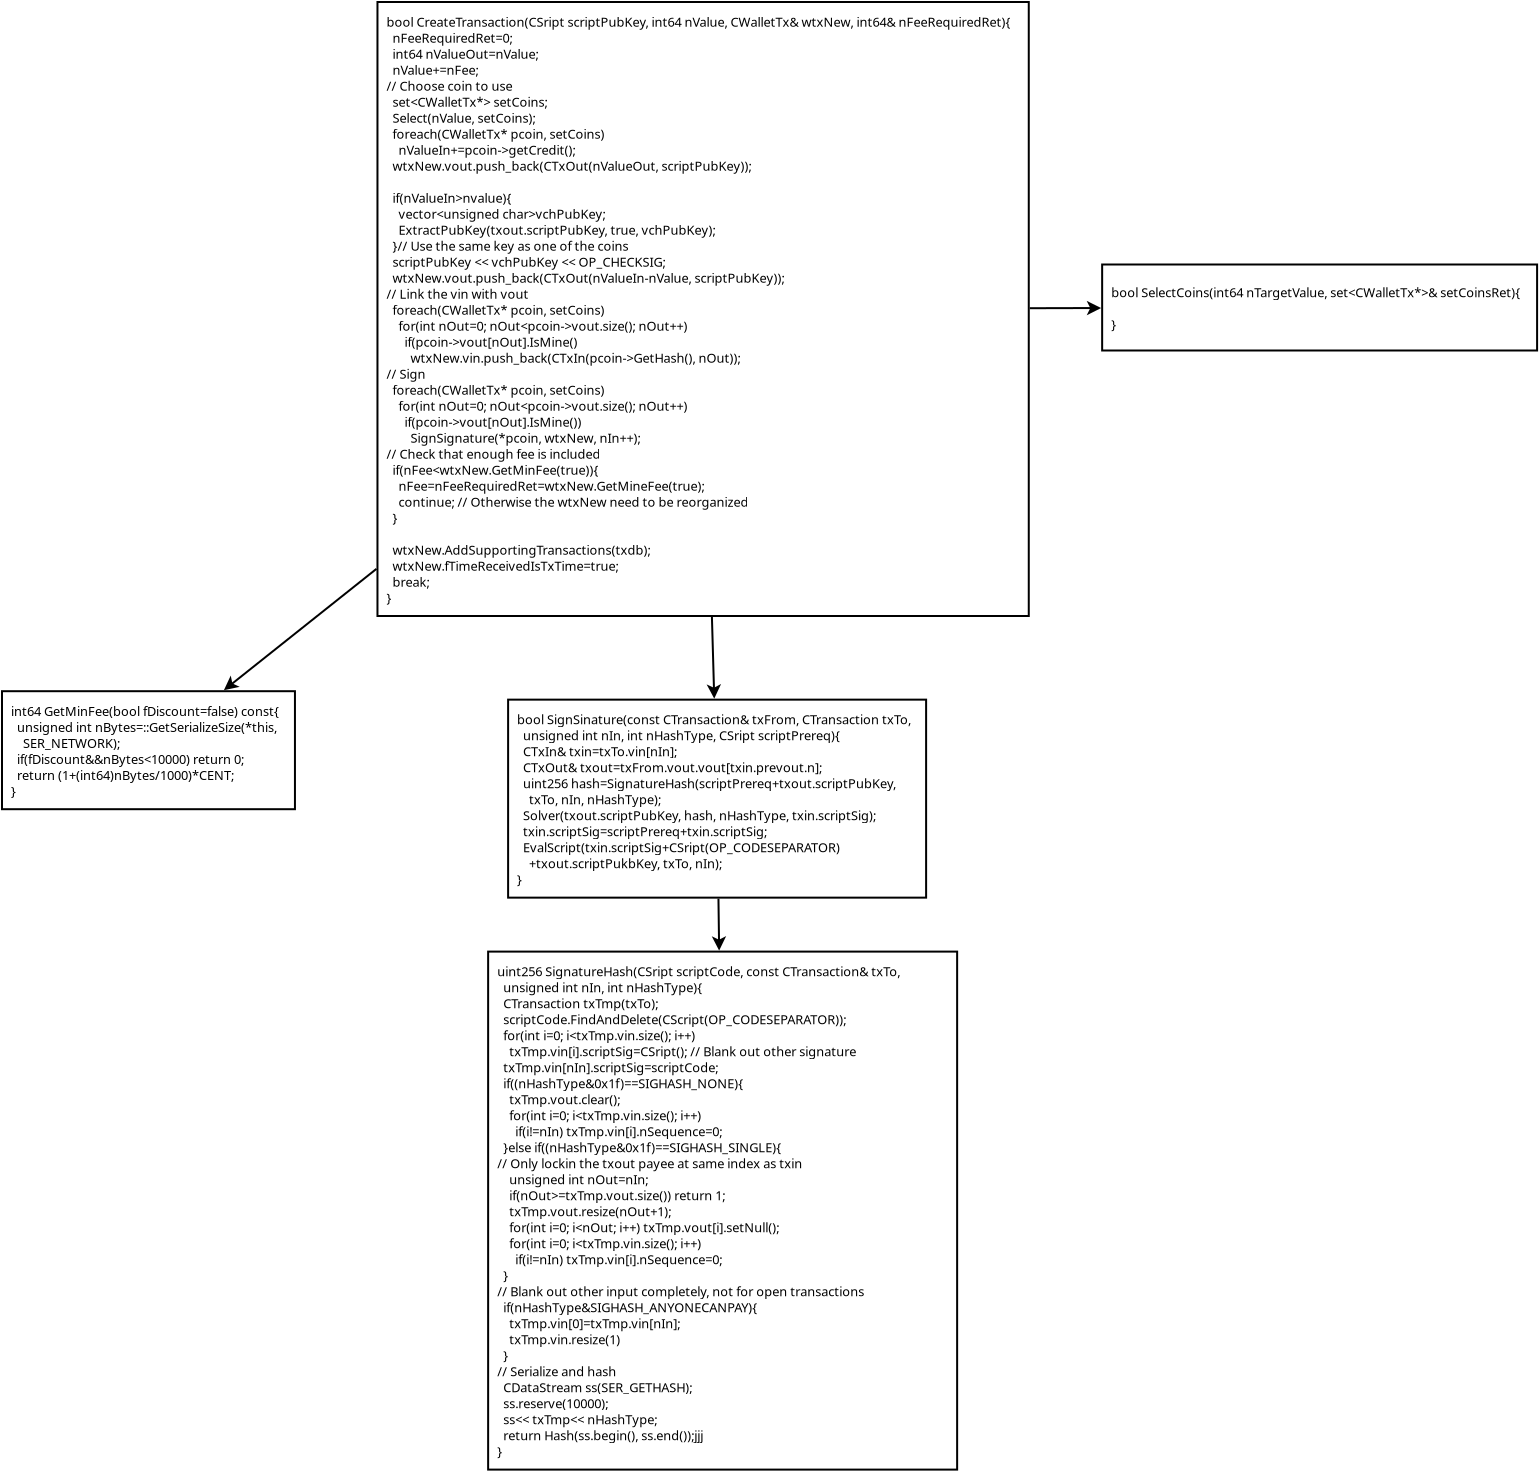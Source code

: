 <?xml version="1.0" encoding="UTF-8"?>
<dia:diagram xmlns:dia="http://www.lysator.liu.se/~alla/dia/">
  <dia:layer name="背景" visible="true" active="true">
    <dia:object type="Flowchart - Box" version="0" id="O0">
      <dia:attribute name="obj_pos">
        <dia:point val="3.101,-1.16"/>
      </dia:attribute>
      <dia:attribute name="obj_bb">
        <dia:rectangle val="3.051,-1.21;34.719,29.59"/>
      </dia:attribute>
      <dia:attribute name="elem_corner">
        <dia:point val="3.101,-1.16"/>
      </dia:attribute>
      <dia:attribute name="elem_width">
        <dia:real val="31.568"/>
      </dia:attribute>
      <dia:attribute name="elem_height">
        <dia:real val="30.7"/>
      </dia:attribute>
      <dia:attribute name="border_width">
        <dia:real val="0.1"/>
      </dia:attribute>
      <dia:attribute name="show_background">
        <dia:boolean val="true"/>
      </dia:attribute>
      <dia:attribute name="padding">
        <dia:real val="0.5"/>
      </dia:attribute>
      <dia:attribute name="text">
        <dia:composite type="text">
          <dia:attribute name="string">
            <dia:string>#bool CreateTransaction(CSript scriptPubKey, int64 nValue, CWalletTx&amp; wtxNew, int64&amp; nFeeRequiredRet){
  nFeeRequiredRet=0;
  int64 nValueOut=nValue;
  nValue+=nFee;
// Choose coin to use
  set&lt;CWalletTx*&gt; setCoins;
  Select(nValue, setCoins);
  foreach(CWalletTx* pcoin, setCoins) 
    nValueIn+=pcoin-&gt;getCredit();
  wtxNew.vout.push_back(CTxOut(nValueOut, scriptPubKey));

  if(nValueIn&gt;nvalue){
    vector&lt;unsigned char&gt;vchPubKey;
    ExtractPubKey(txout.scriptPubKey, true, vchPubKey);
  }// Use the same key as one of the coins
  scriptPubKey &lt;&lt; vchPubKey &lt;&lt; OP_CHECKSIG;
  wtxNew.vout.push_back(CTxOut(nValueIn-nValue, scriptPubKey));
// Link the vin with vout
  foreach(CWalletTx* pcoin, setCoins)
    for(int nOut=0; nOut&lt;pcoin-&gt;vout.size(); nOut++)
      if(pcoin-&gt;vout[nOut].IsMine()
        wtxNew.vin.push_back(CTxIn(pcoin-&gt;GetHash(), nOut));
// Sign
  foreach(CWalletTx* pcoin, setCoins)
    for(int nOut=0; nOut&lt;pcoin-&gt;vout.size(); nOut++)
      if(pcoin-&gt;vout[nOut].IsMine())
        SignSignature(*pcoin, wtxNew, nIn++);
// Check that enough fee is included
  if(nFee&lt;wtxNew.GetMinFee(true)){
    nFee=nFeeRequiredRet=wtxNew.GetMineFee(true);
    continue; // Otherwise the wtxNew need to be reorganized
  }
  
  wtxNew.AddSupportingTransactions(txdb);
  wtxNew.fTimeReceivedIsTxTime=true;
  break;
}#</dia:string>
          </dia:attribute>
          <dia:attribute name="font">
            <dia:font family="sans" style="0" name="Helvetica"/>
          </dia:attribute>
          <dia:attribute name="height">
            <dia:real val="0.8"/>
          </dia:attribute>
          <dia:attribute name="pos">
            <dia:point val="3.551,0.03"/>
          </dia:attribute>
          <dia:attribute name="color">
            <dia:color val="#000000"/>
          </dia:attribute>
          <dia:attribute name="alignment">
            <dia:enum val="0"/>
          </dia:attribute>
        </dia:composite>
      </dia:attribute>
    </dia:object>
    <dia:object type="Flowchart - Box" version="0" id="O1">
      <dia:attribute name="obj_pos">
        <dia:point val="39.118,11.965"/>
      </dia:attribute>
      <dia:attribute name="obj_bb">
        <dia:rectangle val="39.068,11.915;60.353,16.315"/>
      </dia:attribute>
      <dia:attribute name="elem_corner">
        <dia:point val="39.118,11.965"/>
      </dia:attribute>
      <dia:attribute name="elem_width">
        <dia:real val="21.185"/>
      </dia:attribute>
      <dia:attribute name="elem_height">
        <dia:real val="4.3"/>
      </dia:attribute>
      <dia:attribute name="border_width">
        <dia:real val="0.1"/>
      </dia:attribute>
      <dia:attribute name="show_background">
        <dia:boolean val="true"/>
      </dia:attribute>
      <dia:attribute name="padding">
        <dia:real val="0.5"/>
      </dia:attribute>
      <dia:attribute name="text">
        <dia:composite type="text">
          <dia:attribute name="string">
            <dia:string>#bool SelectCoins(int64 nTargetValue, set&lt;CWalletTx*&gt;&amp; setCoinsRet){

}#</dia:string>
          </dia:attribute>
          <dia:attribute name="font">
            <dia:font family="sans" style="0" name="Helvetica"/>
          </dia:attribute>
          <dia:attribute name="height">
            <dia:real val="0.8"/>
          </dia:attribute>
          <dia:attribute name="pos">
            <dia:point val="39.568,13.555"/>
          </dia:attribute>
          <dia:attribute name="color">
            <dia:color val="#000000"/>
          </dia:attribute>
          <dia:attribute name="alignment">
            <dia:enum val="0"/>
          </dia:attribute>
        </dia:composite>
      </dia:attribute>
    </dia:object>
    <dia:object type="Flowchart - Box" version="0" id="O2">
      <dia:attribute name="obj_pos">
        <dia:point val="-16.012,33.3"/>
      </dia:attribute>
      <dia:attribute name="obj_bb">
        <dia:rectangle val="-16.062,33.25;-1.632,39.25"/>
      </dia:attribute>
      <dia:attribute name="elem_corner">
        <dia:point val="-16.012,33.3"/>
      </dia:attribute>
      <dia:attribute name="elem_width">
        <dia:real val="14.33"/>
      </dia:attribute>
      <dia:attribute name="elem_height">
        <dia:real val="5.9"/>
      </dia:attribute>
      <dia:attribute name="border_width">
        <dia:real val="0.1"/>
      </dia:attribute>
      <dia:attribute name="show_background">
        <dia:boolean val="true"/>
      </dia:attribute>
      <dia:attribute name="padding">
        <dia:real val="0.5"/>
      </dia:attribute>
      <dia:attribute name="text">
        <dia:composite type="text">
          <dia:attribute name="string">
            <dia:string>#int64 GetMinFee(bool fDiscount=false) const{
  unsigned int nBytes=::GetSerializeSize(*this,
    SER_NETWORK);
  if(fDiscount&amp;&amp;nBytes&lt;10000) return 0;
  return (1+(int64)nBytes/1000)*CENT;
}#</dia:string>
          </dia:attribute>
          <dia:attribute name="font">
            <dia:font family="sans" style="0" name="Helvetica"/>
          </dia:attribute>
          <dia:attribute name="height">
            <dia:real val="0.8"/>
          </dia:attribute>
          <dia:attribute name="pos">
            <dia:point val="-15.562,34.49"/>
          </dia:attribute>
          <dia:attribute name="color">
            <dia:color val="#000000"/>
          </dia:attribute>
          <dia:attribute name="alignment">
            <dia:enum val="0"/>
          </dia:attribute>
        </dia:composite>
      </dia:attribute>
    </dia:object>
    <dia:object type="Flowchart - Box" version="0" id="O3">
      <dia:attribute name="obj_pos">
        <dia:point val="9.491,33.722"/>
      </dia:attribute>
      <dia:attribute name="obj_bb">
        <dia:rectangle val="9.441,33.672;29.729,43.672"/>
      </dia:attribute>
      <dia:attribute name="elem_corner">
        <dia:point val="9.491,33.722"/>
      </dia:attribute>
      <dia:attribute name="elem_width">
        <dia:real val="20.188"/>
      </dia:attribute>
      <dia:attribute name="elem_height">
        <dia:real val="9.9"/>
      </dia:attribute>
      <dia:attribute name="border_width">
        <dia:real val="0.1"/>
      </dia:attribute>
      <dia:attribute name="show_background">
        <dia:boolean val="true"/>
      </dia:attribute>
      <dia:attribute name="padding">
        <dia:real val="0.5"/>
      </dia:attribute>
      <dia:attribute name="text">
        <dia:composite type="text">
          <dia:attribute name="string">
            <dia:string>#bool SignSinature(const CTransaction&amp; txFrom, CTransaction txTo,
  unsigned int nIn, int nHashType, CSript scriptPrereq){
  CTxIn&amp; txin=txTo.vin[nIn];
  CTxOut&amp; txout=txFrom.vout.vout[txin.prevout.n];
  uint256 hash=SignatureHash(scriptPrereq+txout.scriptPubKey, 
    txTo, nIn, nHashType);
  Solver(txout.scriptPubKey, hash, nHashType, txin.scriptSig);
  txin.scriptSig=scriptPrereq+txin.scriptSig;
  EvalScript(txin.scriptSig+CSript(OP_CODESEPARATOR)
    +txout.scriptPukbKey, txTo, nIn);
}#</dia:string>
          </dia:attribute>
          <dia:attribute name="font">
            <dia:font family="sans" style="0" name="Helvetica"/>
          </dia:attribute>
          <dia:attribute name="height">
            <dia:real val="0.8"/>
          </dia:attribute>
          <dia:attribute name="pos">
            <dia:point val="9.941,34.913"/>
          </dia:attribute>
          <dia:attribute name="color">
            <dia:color val="#000000"/>
          </dia:attribute>
          <dia:attribute name="alignment">
            <dia:enum val="0"/>
          </dia:attribute>
        </dia:composite>
      </dia:attribute>
    </dia:object>
    <dia:object type="Flowchart - Box" version="0" id="O4">
      <dia:attribute name="obj_pos">
        <dia:point val="8.136,46.32"/>
      </dia:attribute>
      <dia:attribute name="obj_bb">
        <dia:rectangle val="8.086,46.27;31.636,72.27"/>
      </dia:attribute>
      <dia:attribute name="elem_corner">
        <dia:point val="8.136,46.32"/>
      </dia:attribute>
      <dia:attribute name="elem_width">
        <dia:real val="23.45"/>
      </dia:attribute>
      <dia:attribute name="elem_height">
        <dia:real val="25.9"/>
      </dia:attribute>
      <dia:attribute name="border_width">
        <dia:real val="0.1"/>
      </dia:attribute>
      <dia:attribute name="show_background">
        <dia:boolean val="true"/>
      </dia:attribute>
      <dia:attribute name="padding">
        <dia:real val="0.5"/>
      </dia:attribute>
      <dia:attribute name="text">
        <dia:composite type="text">
          <dia:attribute name="string">
            <dia:string>#uint256 SignatureHash(CSript scriptCode, const CTransaction&amp; txTo, 
  unsigned int nIn, int nHashType){
  CTransaction txTmp(txTo);
  scriptCode.FindAndDelete(CScript(OP_CODESEPARATOR));
  for(int i=0; i&lt;txTmp.vin.size(); i++)
    txTmp.vin[i].scriptSig=CSript(); // Blank out other signature
  txTmp.vin[nIn].scriptSig=scriptCode;
  if((nHashType&amp;0x1f)==SIGHASH_NONE){
    txTmp.vout.clear();
    for(int i=0; i&lt;txTmp.vin.size(); i++)
      if(i!=nIn) txTmp.vin[i].nSequence=0;
  }else if((nHashType&amp;0x1f)==SIGHASH_SINGLE){
// Only lockin the txout payee at same index as txin
    unsigned int nOut=nIn;
    if(nOut&gt;=txTmp.vout.size()) return 1;
    txTmp.vout.resize(nOut+1);
    for(int i=0; i&lt;nOut; i++) txTmp.vout[i].setNull();
    for(int i=0; i&lt;txTmp.vin.size(); i++)
      if(i!=nIn) txTmp.vin[i].nSequence=0;
  }
// Blank out other input completely, not for open transactions 
  if(nHashType&amp;SIGHASH_ANYONECANPAY){
    txTmp.vin[0]=txTmp.vin[nIn];
    txTmp.vin.resize(1)
  }
// Serialize and hash
  CDataStream ss(SER_GETHASH);
  ss.reserve(10000);
  ss&lt;&lt; txTmp&lt;&lt; nHashType;
  return Hash(ss.begin(), ss.end());jjj
}#</dia:string>
          </dia:attribute>
          <dia:attribute name="font">
            <dia:font family="sans" style="0" name="Helvetica"/>
          </dia:attribute>
          <dia:attribute name="height">
            <dia:real val="0.8"/>
          </dia:attribute>
          <dia:attribute name="pos">
            <dia:point val="8.586,47.51"/>
          </dia:attribute>
          <dia:attribute name="color">
            <dia:color val="#000000"/>
          </dia:attribute>
          <dia:attribute name="alignment">
            <dia:enum val="0"/>
          </dia:attribute>
        </dia:composite>
      </dia:attribute>
    </dia:object>
    <dia:object type="Standard - Line" version="0" id="O5">
      <dia:attribute name="obj_pos">
        <dia:point val="19.652,43.673"/>
      </dia:attribute>
      <dia:attribute name="obj_bb">
        <dia:rectangle val="19.317,43.622;20.041,46.382"/>
      </dia:attribute>
      <dia:attribute name="conn_endpoints">
        <dia:point val="19.652,43.673"/>
        <dia:point val="19.687,46.27"/>
      </dia:attribute>
      <dia:attribute name="numcp">
        <dia:int val="1"/>
      </dia:attribute>
      <dia:attribute name="end_arrow">
        <dia:enum val="22"/>
      </dia:attribute>
      <dia:attribute name="end_arrow_length">
        <dia:real val="0.5"/>
      </dia:attribute>
      <dia:attribute name="end_arrow_width">
        <dia:real val="0.5"/>
      </dia:attribute>
      <dia:connections>
        <dia:connection handle="0" to="O3" connection="16"/>
        <dia:connection handle="1" to="O4" connection="16"/>
      </dia:connections>
    </dia:object>
    <dia:object type="Standard - Line" version="0" id="O6">
      <dia:attribute name="obj_pos">
        <dia:point val="3.052,26.785"/>
      </dia:attribute>
      <dia:attribute name="obj_bb">
        <dia:rectangle val="-5.163,26.715;3.122,33.32"/>
      </dia:attribute>
      <dia:attribute name="conn_endpoints">
        <dia:point val="3.052,26.785"/>
        <dia:point val="-5.076,33.25"/>
      </dia:attribute>
      <dia:attribute name="numcp">
        <dia:int val="1"/>
      </dia:attribute>
      <dia:attribute name="end_arrow">
        <dia:enum val="22"/>
      </dia:attribute>
      <dia:attribute name="end_arrow_length">
        <dia:real val="0.5"/>
      </dia:attribute>
      <dia:attribute name="end_arrow_width">
        <dia:real val="0.5"/>
      </dia:attribute>
      <dia:connections>
        <dia:connection handle="0" to="O0" connection="16"/>
        <dia:connection handle="1" to="O2" connection="16"/>
      </dia:connections>
    </dia:object>
    <dia:object type="Standard - Line" version="0" id="O7">
      <dia:attribute name="obj_pos">
        <dia:point val="34.689,14.152"/>
      </dia:attribute>
      <dia:attribute name="obj_bb">
        <dia:rectangle val="34.639,13.781;39.18,14.504"/>
      </dia:attribute>
      <dia:attribute name="conn_endpoints">
        <dia:point val="34.689,14.152"/>
        <dia:point val="39.068,14.141"/>
      </dia:attribute>
      <dia:attribute name="numcp">
        <dia:int val="1"/>
      </dia:attribute>
      <dia:attribute name="end_arrow">
        <dia:enum val="22"/>
      </dia:attribute>
      <dia:attribute name="end_arrow_length">
        <dia:real val="0.5"/>
      </dia:attribute>
      <dia:attribute name="end_arrow_width">
        <dia:real val="0.5"/>
      </dia:attribute>
      <dia:connections>
        <dia:connection handle="0" to="O0" connection="16"/>
        <dia:connection handle="1" to="O1" connection="16"/>
      </dia:connections>
    </dia:object>
    <dia:object type="Standard - Line" version="0" id="O8">
      <dia:attribute name="obj_pos">
        <dia:point val="19.325,29.589"/>
      </dia:attribute>
      <dia:attribute name="obj_bb">
        <dia:rectangle val="19.063,29.537;19.786,33.784"/>
      </dia:attribute>
      <dia:attribute name="conn_endpoints">
        <dia:point val="19.325,29.589"/>
        <dia:point val="19.442,33.672"/>
      </dia:attribute>
      <dia:attribute name="numcp">
        <dia:int val="1"/>
      </dia:attribute>
      <dia:attribute name="end_arrow">
        <dia:enum val="22"/>
      </dia:attribute>
      <dia:attribute name="end_arrow_length">
        <dia:real val="0.5"/>
      </dia:attribute>
      <dia:attribute name="end_arrow_width">
        <dia:real val="0.5"/>
      </dia:attribute>
      <dia:connections>
        <dia:connection handle="0" to="O0" connection="16"/>
        <dia:connection handle="1" to="O3" connection="16"/>
      </dia:connections>
    </dia:object>
  </dia:layer>
</dia:diagram>
